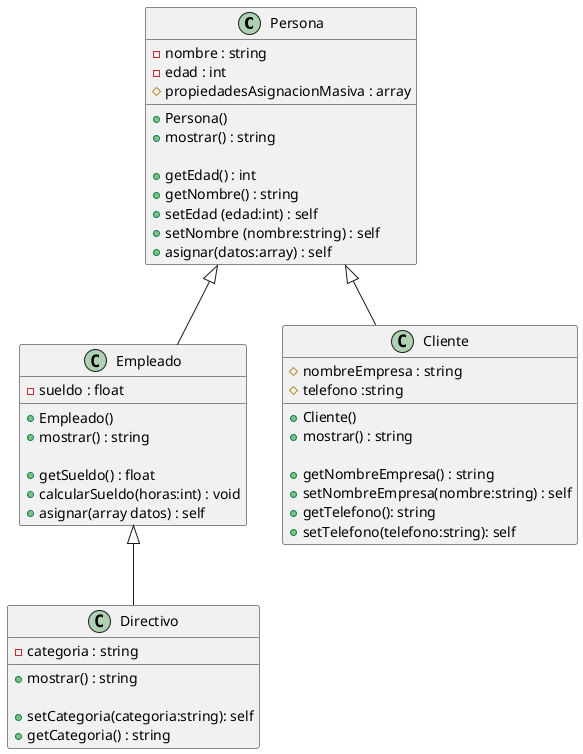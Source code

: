@startuml ejemplo
    class Persona{
        - nombre : string
        - edad : int
        # propiedadesAsignacionMasiva : array
        
        + Persona()
        + mostrar() : string

        + getEdad() : int
        + getNombre() : string
        + setEdad (edad:int) : self
        + setNombre (nombre:string) : self
        + asignar(datos:array) : self
    }

    class Empleado{
        - sueldo : float

        + Empleado()
        + mostrar() : string

        + getSueldo() : float
        + calcularSueldo(horas:int) : void
        + asignar(array datos) : self
    }

    class Cliente{
        # nombreEmpresa : string 
        # telefono :string

        + Cliente()
        + mostrar() : string

        + getNombreEmpresa() : string
        + setNombreEmpresa(nombre:string) : self
        + getTelefono(): string
        + setTelefono(telefono:string): self
    }

    class Directivo{
        - categoria : string

        + mostrar() : string

        + setCategoria(categoria:string): self
        + getCategoria() : string
    }

    Persona <|-- Empleado
    Persona <|-- Cliente
    Empleado <|-- Directivo
@enduml